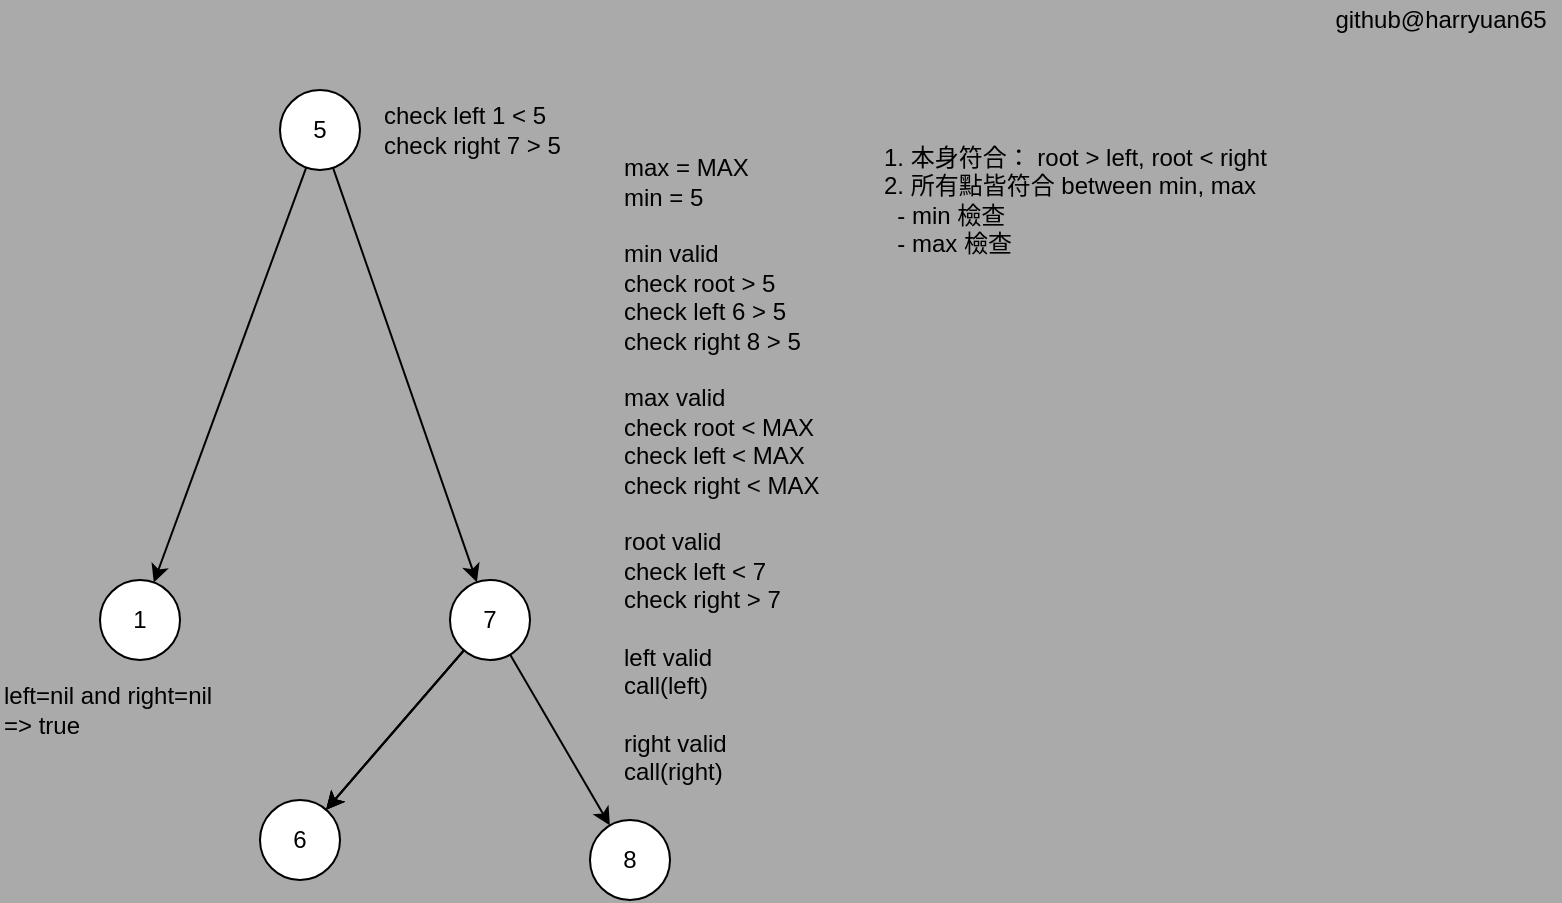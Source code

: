 <mxfile>
    <diagram id="hjsdSuonLF5NlVJBbi4d" name="Page-1">
        <mxGraphModel dx="672" dy="527" grid="1" gridSize="10" guides="1" tooltips="1" connect="1" arrows="1" fold="1" page="1" pageScale="1" pageWidth="827" pageHeight="1169" background="#aaa" math="0" shadow="0">
            <root>
                <mxCell id="0"/>
                <mxCell id="1" parent="0"/>
                <mxCell id="4" value="" style="edgeStyle=none;html=1;" parent="1" source="2" target="3" edge="1">
                    <mxGeometry relative="1" as="geometry"/>
                </mxCell>
                <mxCell id="6" value="" style="edgeStyle=none;html=1;" parent="1" source="2" target="5" edge="1">
                    <mxGeometry relative="1" as="geometry"/>
                </mxCell>
                <mxCell id="2" value="5" style="ellipse;whiteSpace=wrap;html=1;aspect=fixed;" parent="1" vertex="1">
                    <mxGeometry x="170" y="55" width="40" height="40" as="geometry"/>
                </mxCell>
                <mxCell id="3" value="1" style="ellipse;whiteSpace=wrap;html=1;aspect=fixed;" parent="1" vertex="1">
                    <mxGeometry x="80" y="300" width="40" height="40" as="geometry"/>
                </mxCell>
                <mxCell id="8" value="" style="edgeStyle=none;html=1;" parent="1" source="5" target="7" edge="1">
                    <mxGeometry relative="1" as="geometry"/>
                </mxCell>
                <mxCell id="9" value="" style="edgeStyle=none;html=1;" parent="1" source="5" target="7" edge="1">
                    <mxGeometry relative="1" as="geometry"/>
                </mxCell>
                <mxCell id="10" value="" style="edgeStyle=none;html=1;" parent="1" source="5" target="7" edge="1">
                    <mxGeometry relative="1" as="geometry"/>
                </mxCell>
                <mxCell id="12" value="" style="edgeStyle=none;html=1;" parent="1" source="5" target="11" edge="1">
                    <mxGeometry relative="1" as="geometry"/>
                </mxCell>
                <mxCell id="5" value="7" style="ellipse;whiteSpace=wrap;html=1;aspect=fixed;" parent="1" vertex="1">
                    <mxGeometry x="255" y="300" width="40" height="40" as="geometry"/>
                </mxCell>
                <mxCell id="7" value="6" style="ellipse;whiteSpace=wrap;html=1;aspect=fixed;" parent="1" vertex="1">
                    <mxGeometry x="160" y="410" width="40" height="40" as="geometry"/>
                </mxCell>
                <mxCell id="11" value="8" style="ellipse;whiteSpace=wrap;html=1;aspect=fixed;" parent="1" vertex="1">
                    <mxGeometry x="325" y="420" width="40" height="40" as="geometry"/>
                </mxCell>
                <mxCell id="13" value="check left 1 &amp;lt; 5&lt;br&gt;check right 7 &amp;gt; 5&amp;nbsp;" style="text;html=1;align=left;verticalAlign=middle;resizable=0;points=[];autosize=1;strokeColor=none;fillColor=none;" parent="1" vertex="1">
                    <mxGeometry x="220" y="60" width="110" height="30" as="geometry"/>
                </mxCell>
                <mxCell id="14" value="max = MAX&lt;br&gt;min = 5&lt;br&gt;&lt;br&gt;min valid&lt;br&gt;check root &amp;gt; 5&lt;br&gt;check left 6 &amp;gt; 5&lt;br&gt;check right 8 &amp;gt; 5&amp;nbsp;&lt;br&gt;&lt;br&gt;max valid&lt;br&gt;check root &amp;lt; MAX&lt;br&gt;check left &amp;lt; MAX&lt;br&gt;check right &amp;lt; MAX&lt;br&gt;&lt;br&gt;root valid&lt;br&gt;check left &amp;lt; 7&lt;br&gt;check right &amp;gt; 7&lt;br&gt;&lt;br&gt;left valid&lt;br&gt;call(left)&lt;br&gt;&lt;br&gt;right valid&lt;br&gt;call(right)" style="text;html=1;align=left;verticalAlign=middle;resizable=0;points=[];autosize=1;strokeColor=none;fillColor=none;" parent="1" vertex="1">
                    <mxGeometry x="340" y="90" width="110" height="310" as="geometry"/>
                </mxCell>
                <mxCell id="15" value="left=nil and right=nil&lt;br&gt;=&amp;gt; true" style="text;html=1;align=left;verticalAlign=middle;resizable=0;points=[];autosize=1;strokeColor=none;fillColor=none;" parent="1" vertex="1">
                    <mxGeometry x="30" y="350" width="120" height="30" as="geometry"/>
                </mxCell>
                <mxCell id="16" value="1. 本身符合： root &amp;gt; left, root &amp;lt; right&lt;br&gt;2. 所有點皆符合 between min, max&lt;br&gt;&amp;nbsp; - min 檢查&lt;br&gt;&amp;nbsp; - max 檢查" style="text;html=1;align=left;verticalAlign=middle;resizable=0;points=[];autosize=1;strokeColor=none;fillColor=none;" parent="1" vertex="1">
                    <mxGeometry x="470" y="80" width="210" height="60" as="geometry"/>
                </mxCell>
                <mxCell id="17" value="github@harryuan65" style="text;html=1;align=center;verticalAlign=middle;resizable=0;points=[];autosize=1;strokeColor=none;fillColor=none;" parent="1" vertex="1">
                    <mxGeometry x="690" y="10" width="120" height="20" as="geometry"/>
                </mxCell>
            </root>
        </mxGraphModel>
    </diagram>
</mxfile>